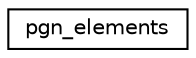digraph G
{
  edge [fontname="Helvetica",fontsize="10",labelfontname="Helvetica",labelfontsize="10"];
  node [fontname="Helvetica",fontsize="10",shape=record];
  rankdir=LR;
  Node1 [label="pgn_elements",height=0.2,width=0.4,color="black", fillcolor="white", style="filled",URL="$d3/de5/structpgn__elements.html"];
}
